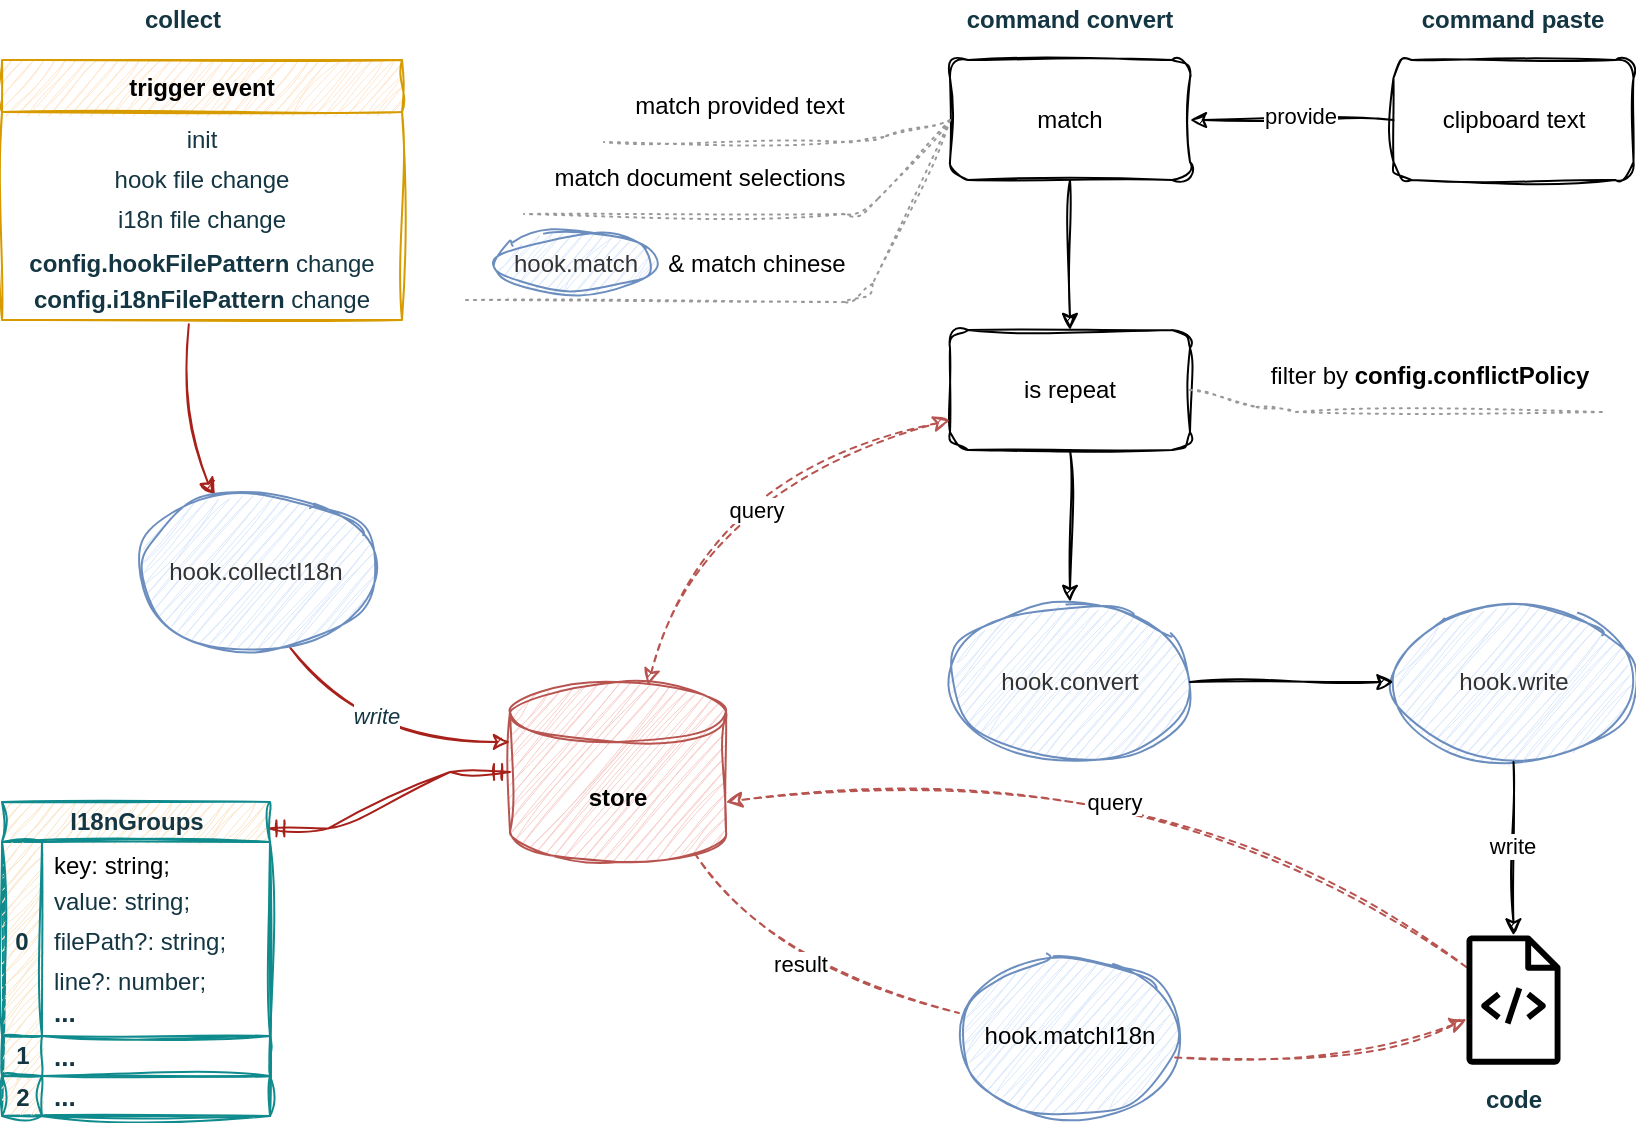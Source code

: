<mxfile version="26.2.3">
  <diagram id="C5RBs43oDa-KdzZeNtuy" name="Page-1">
    <mxGraphModel dx="2310" dy="948" grid="1" gridSize="10" guides="1" tooltips="1" connect="1" arrows="1" fold="1" page="1" pageScale="1" pageWidth="827" pageHeight="1169" background="#ffffff" math="0" shadow="0">
      <root>
        <mxCell id="WIyWlLk6GJQsqaUBKTNV-0" />
        <mxCell id="WIyWlLk6GJQsqaUBKTNV-1" parent="WIyWlLk6GJQsqaUBKTNV-0" />
        <mxCell id="fxNe-FiFpgeiYGXsgPsK-25" value="collect" style="text;html=1;align=center;verticalAlign=middle;whiteSpace=wrap;rounded=0;fontFamily=Helvetica;fontColor=#143642;fontStyle=1;sketch=1;curveFitting=1;jiggle=2;" parent="WIyWlLk6GJQsqaUBKTNV-1" vertex="1">
          <mxGeometry x="-701.5" y="259" width="61" height="20" as="geometry" />
        </mxCell>
        <mxCell id="fxNe-FiFpgeiYGXsgPsK-17" value="&lt;div&gt;&lt;b style=&quot;font-family: Helvetica; background-color: transparent; color: light-dark(rgb(0, 0, 0), rgb(255, 255, 255));&quot;&gt;store&lt;/b&gt;&lt;/div&gt;" style="shape=cylinder3;whiteSpace=wrap;html=1;boundedLbl=1;backgroundOutline=1;size=15;hachureGap=4;strokeColor=#b85450;fontFamily=Architects Daughter;fontSource=https%3A%2F%2Ffonts.googleapis.com%2Fcss%3Ffamily%3DArchitects%2BDaughter;fillColor=#f8cecc;sketch=1;curveFitting=1;jiggle=2;" parent="WIyWlLk6GJQsqaUBKTNV-1" vertex="1">
          <mxGeometry x="-507" y="600" width="108" height="90" as="geometry" />
        </mxCell>
        <mxCell id="fxNe-FiFpgeiYGXsgPsK-44" value="" style="edgeStyle=entityRelationEdgeStyle;fontSize=12;html=1;endArrow=ERmandOne;startArrow=ERmandOne;rounded=0;hachureGap=4;strokeColor=#A8201A;fontFamily=Architects Daughter;fontSource=https%3A%2F%2Ffonts.googleapis.com%2Fcss%3Ffamily%3DArchitects%2BDaughter;fontColor=#143642;fillColor=#FAE5C7;exitX=0.994;exitY=0.084;exitDx=0;exitDy=0;exitPerimeter=0;sketch=1;curveFitting=1;jiggle=2;entryX=0;entryY=0.5;entryDx=0;entryDy=0;entryPerimeter=0;" parent="WIyWlLk6GJQsqaUBKTNV-1" source="fxNe-FiFpgeiYGXsgPsK-52" target="fxNe-FiFpgeiYGXsgPsK-17" edge="1">
          <mxGeometry width="100" height="100" relative="1" as="geometry">
            <mxPoint x="61.74" y="687.68" as="sourcePoint" />
            <mxPoint x="457" y="590" as="targetPoint" />
          </mxGeometry>
        </mxCell>
        <mxCell id="fxNe-FiFpgeiYGXsgPsK-46" value="" style="endArrow=classic;html=1;rounded=0;hachureGap=4;strokeColor=#A8201A;fontFamily=Architects Daughter;fontSource=https%3A%2F%2Ffonts.googleapis.com%2Fcss%3Ffamily%3DArchitects%2BDaughter;fontColor=#143642;fillColor=#FAE5C7;sketch=1;curveFitting=1;jiggle=2;exitX=0.643;exitY=0.98;exitDx=0;exitDy=0;curved=1;exitPerimeter=0;entryX=0;entryY=0;entryDx=0;entryDy=30;entryPerimeter=0;" parent="WIyWlLk6GJQsqaUBKTNV-1" source="6vJvpQA5Eh7JnFEgR5Vv-38" target="fxNe-FiFpgeiYGXsgPsK-17" edge="1">
          <mxGeometry width="50" height="50" relative="1" as="geometry">
            <mxPoint x="-615.12" y="528.48" as="sourcePoint" />
            <mxPoint x="-510" y="620" as="targetPoint" />
            <Array as="points">
              <mxPoint x="-580" y="630" />
            </Array>
          </mxGeometry>
        </mxCell>
        <mxCell id="fxNe-FiFpgeiYGXsgPsK-47" value="&lt;span&gt;&lt;font&gt;&lt;i&gt;write&lt;/i&gt;&lt;/font&gt;&lt;/span&gt;" style="edgeLabel;html=1;align=center;verticalAlign=middle;resizable=0;points=[];hachureGap=4;strokeColor=#0F8B8D;fontFamily=Helvetica;fontColor=#143642;fillColor=#FAE5C7;sketch=1;curveFitting=1;jiggle=2;" parent="fxNe-FiFpgeiYGXsgPsK-46" vertex="1" connectable="0">
          <mxGeometry x="0.064" y="-1" relative="1" as="geometry">
            <mxPoint x="-5" y="-14" as="offset" />
          </mxGeometry>
        </mxCell>
        <mxCell id="fxNe-FiFpgeiYGXsgPsK-48" value="" style="endArrow=classic;html=1;rounded=0;hachureGap=4;strokeColor=#A8201A;fontFamily=Architects Daughter;fontSource=https%3A%2F%2Ffonts.googleapis.com%2Fcss%3Ffamily%3DArchitects%2BDaughter;fontColor=#143642;fillColor=#FAE5C7;sketch=1;curveFitting=1;jiggle=2;exitX=0.467;exitY=1.09;exitDx=0;exitDy=0;exitPerimeter=0;curved=1;entryX=0.329;entryY=0.022;entryDx=0;entryDy=0;entryPerimeter=0;" parent="WIyWlLk6GJQsqaUBKTNV-1" source="fxNe-FiFpgeiYGXsgPsK-82" target="6vJvpQA5Eh7JnFEgR5Vv-38" edge="1">
          <mxGeometry width="50" height="50" relative="1" as="geometry">
            <mxPoint x="-674" y="399" as="sourcePoint" />
            <mxPoint x="-291.5" y="819" as="targetPoint" />
            <Array as="points">
              <mxPoint x="-677" y="470" />
            </Array>
          </mxGeometry>
        </mxCell>
        <mxCell id="fxNe-FiFpgeiYGXsgPsK-52" value="&lt;font style=&quot;&quot; face=&quot;Helvetica&quot;&gt;I18nGroups&lt;/font&gt;" style="swimlane;childLayout=stackLayout;resizeParent=1;resizeParentMax=0;horizontal=1;startSize=20;horizontalStack=0;html=1;hachureGap=4;strokeColor=#0F8B8D;fontFamily=Architects Daughter;fontSource=https%3A%2F%2Ffonts.googleapis.com%2Fcss%3Ffamily%3DArchitects%2BDaughter;fontColor=#143642;fillColor=#FAE5C7;sketch=1;curveFitting=1;jiggle=2;" parent="WIyWlLk6GJQsqaUBKTNV-1" vertex="1">
          <mxGeometry x="-761" y="660" width="134" height="157" as="geometry" />
        </mxCell>
        <mxCell id="fxNe-FiFpgeiYGXsgPsK-53" value="" style="swimlane;startSize=20;horizontal=0;html=1;hachureGap=4;strokeColor=#0F8B8D;fontFamily=Architects Daughter;fontSource=https%3A%2F%2Ffonts.googleapis.com%2Fcss%3Ffamily%3DArchitects%2BDaughter;fontColor=#143642;fillColor=#FAE5C7;flipV=0;flipH=0;sketch=1;curveFitting=1;jiggle=2;" parent="fxNe-FiFpgeiYGXsgPsK-52" vertex="1">
          <mxGeometry y="20" width="134" height="97" as="geometry">
            <mxRectangle y="20" width="146" height="30" as="alternateBounds" />
          </mxGeometry>
        </mxCell>
        <mxCell id="fxNe-FiFpgeiYGXsgPsK-58" value="&lt;div style=&quot;line-height: 18px; white-space: pre;&quot;&gt;&lt;font face=&quot;Helvetica&quot; style=&quot;color: rgb(0, 0, 0);&quot;&gt;key: string;&lt;/font&gt;&lt;/div&gt;" style="text;strokeColor=none;fillColor=none;align=left;verticalAlign=middle;spacingLeft=4;spacingRight=4;overflow=hidden;points=[[0,0.5],[1,0.5]];portConstraint=eastwest;rotatable=0;whiteSpace=wrap;html=1;fontFamily=Architects Daughter;fontSource=https%3A%2F%2Ffonts.googleapis.com%2Fcss%3Ffamily%3DArchitects%2BDaughter;fontColor=#143642;sketch=1;curveFitting=1;jiggle=2;" parent="fxNe-FiFpgeiYGXsgPsK-53" vertex="1">
          <mxGeometry x="20" width="114" height="20" as="geometry" />
        </mxCell>
        <mxCell id="fxNe-FiFpgeiYGXsgPsK-59" value="&lt;font face=&quot;Helvetica&quot;&gt;value: string;&lt;/font&gt;" style="text;strokeColor=none;fillColor=none;align=left;verticalAlign=middle;spacingLeft=4;spacingRight=4;overflow=hidden;points=[[0,0.5],[1,0.5]];portConstraint=eastwest;rotatable=0;whiteSpace=wrap;html=1;fontFamily=Architects Daughter;fontSource=https%3A%2F%2Ffonts.googleapis.com%2Fcss%3Ffamily%3DArchitects%2BDaughter;fontColor=#143642;sketch=1;curveFitting=1;jiggle=2;" parent="fxNe-FiFpgeiYGXsgPsK-53" vertex="1">
          <mxGeometry x="20" y="20" width="114" height="20" as="geometry" />
        </mxCell>
        <mxCell id="fxNe-FiFpgeiYGXsgPsK-60" value="&lt;font face=&quot;Helvetica&quot;&gt;filePath?: string;&lt;/font&gt;" style="text;strokeColor=none;fillColor=none;align=left;verticalAlign=middle;spacingLeft=4;spacingRight=4;overflow=hidden;points=[[0,0.5],[1,0.5]];portConstraint=eastwest;rotatable=0;whiteSpace=wrap;html=1;fontFamily=Architects Daughter;fontSource=https%3A%2F%2Ffonts.googleapis.com%2Fcss%3Ffamily%3DArchitects%2BDaughter;fontColor=#143642;sketch=1;curveFitting=1;jiggle=2;" parent="fxNe-FiFpgeiYGXsgPsK-53" vertex="1">
          <mxGeometry x="20" y="40" width="114" height="20" as="geometry" />
        </mxCell>
        <mxCell id="fxNe-FiFpgeiYGXsgPsK-61" value="&lt;font face=&quot;Helvetica&quot;&gt;line?: number;&lt;/font&gt;" style="text;strokeColor=none;fillColor=none;align=left;verticalAlign=middle;spacingLeft=4;spacingRight=4;overflow=hidden;points=[[0,0.5],[1,0.5]];portConstraint=eastwest;rotatable=0;whiteSpace=wrap;html=1;fontFamily=Architects Daughter;fontSource=https%3A%2F%2Ffonts.googleapis.com%2Fcss%3Ffamily%3DArchitects%2BDaughter;fontColor=#143642;sketch=1;curveFitting=1;jiggle=2;" parent="fxNe-FiFpgeiYGXsgPsK-53" vertex="1">
          <mxGeometry x="20" y="60" width="114" height="20" as="geometry" />
        </mxCell>
        <mxCell id="fxNe-FiFpgeiYGXsgPsK-62" value="&lt;font face=&quot;Helvetica&quot; style=&quot;font-size: 13px;&quot;&gt;&lt;span style=&quot;&quot;&gt;...&lt;/span&gt;&lt;/font&gt;" style="text;strokeColor=none;fillColor=none;align=left;verticalAlign=middle;spacingLeft=4;spacingRight=4;overflow=hidden;points=[[0,0.5],[1,0.5]];portConstraint=eastwest;rotatable=0;whiteSpace=wrap;html=1;fontFamily=Architects Daughter;fontSource=https%3A%2F%2Ffonts.googleapis.com%2Fcss%3Ffamily%3DArchitects%2BDaughter;fontColor=#143642;shadow=0;rounded=0;sketch=1;curveFitting=1;jiggle=2;fontStyle=1" parent="fxNe-FiFpgeiYGXsgPsK-53" vertex="1">
          <mxGeometry x="20" y="75" width="114" height="20" as="geometry" />
        </mxCell>
        <mxCell id="fxNe-FiFpgeiYGXsgPsK-72" value="&lt;font face=&quot;Helvetica&quot;&gt;&lt;b&gt;0&lt;/b&gt;&lt;/font&gt;" style="text;html=1;align=center;verticalAlign=middle;whiteSpace=wrap;rounded=0;fontFamily=Architects Daughter;fontSource=https%3A%2F%2Ffonts.googleapis.com%2Fcss%3Ffamily%3DArchitects%2BDaughter;fontColor=#143642;sketch=1;curveFitting=1;jiggle=2;" parent="fxNe-FiFpgeiYGXsgPsK-53" vertex="1">
          <mxGeometry x="3" y="45" width="14" height="10" as="geometry" />
        </mxCell>
        <mxCell id="fxNe-FiFpgeiYGXsgPsK-54" value="" style="swimlane;startSize=20;horizontal=0;html=1;hachureGap=4;strokeColor=#0F8B8D;fontFamily=Architects Daughter;fontSource=https%3A%2F%2Ffonts.googleapis.com%2Fcss%3Ffamily%3DArchitects%2BDaughter;fontColor=#143642;fillColor=#FAE5C7;sketch=1;curveFitting=1;jiggle=2;" parent="fxNe-FiFpgeiYGXsgPsK-52" vertex="1">
          <mxGeometry y="117" width="134" height="20" as="geometry" />
        </mxCell>
        <mxCell id="fxNe-FiFpgeiYGXsgPsK-64" value="&lt;font face=&quot;Helvetica&quot;&gt;&lt;span&gt;...&lt;/span&gt;&lt;/font&gt;" style="text;strokeColor=none;fillColor=none;align=left;verticalAlign=middle;spacingLeft=4;spacingRight=4;overflow=hidden;points=[[0,0.5],[1,0.5]];portConstraint=eastwest;rotatable=0;whiteSpace=wrap;html=1;fontFamily=Architects Daughter;fontSource=https%3A%2F%2Ffonts.googleapis.com%2Fcss%3Ffamily%3DArchitects%2BDaughter;fontColor=#143642;shadow=0;rounded=0;sketch=1;curveFitting=1;jiggle=2;fontSize=13;fontStyle=1" parent="fxNe-FiFpgeiYGXsgPsK-54" vertex="1">
          <mxGeometry x="20" width="114" height="20" as="geometry" />
        </mxCell>
        <mxCell id="fxNe-FiFpgeiYGXsgPsK-73" value="&lt;font face=&quot;Helvetica&quot;&gt;&lt;b&gt;1&lt;/b&gt;&lt;/font&gt;" style="text;html=1;align=center;verticalAlign=middle;whiteSpace=wrap;rounded=0;fontFamily=Architects Daughter;fontSource=https%3A%2F%2Ffonts.googleapis.com%2Fcss%3Ffamily%3DArchitects%2BDaughter;fontColor=#143642;sketch=1;curveFitting=1;jiggle=2;" parent="fxNe-FiFpgeiYGXsgPsK-54" vertex="1">
          <mxGeometry x="2" y="5" width="17" height="10" as="geometry" />
        </mxCell>
        <mxCell id="fxNe-FiFpgeiYGXsgPsK-55" value="" style="swimlane;startSize=20;horizontal=0;html=1;hachureGap=4;strokeColor=#0F8B8D;fontFamily=Architects Daughter;fontSource=https%3A%2F%2Ffonts.googleapis.com%2Fcss%3Ffamily%3DArchitects%2BDaughter;fontColor=#143642;fillColor=#FAE5C7;sketch=1;curveFitting=1;jiggle=2;" parent="fxNe-FiFpgeiYGXsgPsK-52" vertex="1">
          <mxGeometry y="137" width="134" height="20" as="geometry" />
        </mxCell>
        <mxCell id="fxNe-FiFpgeiYGXsgPsK-65" value="&lt;font face=&quot;Helvetica&quot;&gt;&lt;span&gt;...&lt;/span&gt;&lt;/font&gt;" style="text;strokeColor=none;fillColor=none;align=left;verticalAlign=middle;spacingLeft=4;spacingRight=4;overflow=hidden;points=[[0,0.5],[1,0.5]];portConstraint=eastwest;rotatable=0;whiteSpace=wrap;html=1;fontFamily=Architects Daughter;fontSource=https%3A%2F%2Ffonts.googleapis.com%2Fcss%3Ffamily%3DArchitects%2BDaughter;fontColor=#143642;shadow=0;rounded=0;sketch=1;curveFitting=1;jiggle=2;fontSize=13;fontStyle=1" parent="fxNe-FiFpgeiYGXsgPsK-55" vertex="1">
          <mxGeometry x="20" width="114" height="20" as="geometry" />
        </mxCell>
        <mxCell id="fxNe-FiFpgeiYGXsgPsK-74" value="&lt;font face=&quot;Helvetica&quot;&gt;&lt;b&gt;2&lt;/b&gt;&lt;/font&gt;" style="text;html=1;align=center;verticalAlign=middle;whiteSpace=wrap;rounded=0;fontFamily=Architects Daughter;fontSource=https%3A%2F%2Ffonts.googleapis.com%2Fcss%3Ffamily%3DArchitects%2BDaughter;fontColor=#143642;sketch=1;curveFitting=1;jiggle=2;" parent="fxNe-FiFpgeiYGXsgPsK-55" vertex="1">
          <mxGeometry x="2" y="6" width="17" height="10" as="geometry" />
        </mxCell>
        <mxCell id="fxNe-FiFpgeiYGXsgPsK-76" value="trigger event" style="swimlane;fontStyle=1;align=center;verticalAlign=top;childLayout=stackLayout;horizontal=1;startSize=26;horizontalStack=0;resizeParent=1;resizeParentMax=0;resizeLast=0;collapsible=1;marginBottom=0;whiteSpace=wrap;html=1;hachureGap=4;strokeColor=#d79b00;fontFamily=Helvetica;fillColor=#ffe6cc;sketch=1;curveFitting=1;jiggle=2;" parent="WIyWlLk6GJQsqaUBKTNV-1" vertex="1">
          <mxGeometry x="-761" y="289" width="200" height="130" as="geometry" />
        </mxCell>
        <mxCell id="fxNe-FiFpgeiYGXsgPsK-77" value="init" style="text;strokeColor=none;fillColor=none;align=center;verticalAlign=top;spacingLeft=4;spacingRight=4;overflow=hidden;rotatable=0;points=[[0,0.5],[1,0.5]];portConstraint=eastwest;whiteSpace=wrap;html=1;fontFamily=Helvetica;fontColor=#143642;sketch=1;curveFitting=1;jiggle=2;" parent="fxNe-FiFpgeiYGXsgPsK-76" vertex="1">
          <mxGeometry y="26" width="200" height="20" as="geometry" />
        </mxCell>
        <mxCell id="fxNe-FiFpgeiYGXsgPsK-79" value="hook file change" style="text;strokeColor=none;fillColor=none;align=center;verticalAlign=top;spacingLeft=4;spacingRight=4;overflow=hidden;rotatable=0;points=[[0,0.5],[1,0.5]];portConstraint=eastwest;whiteSpace=wrap;html=1;fontFamily=Helvetica;fontColor=#143642;sketch=1;curveFitting=1;jiggle=2;" parent="fxNe-FiFpgeiYGXsgPsK-76" vertex="1">
          <mxGeometry y="46" width="200" height="20" as="geometry" />
        </mxCell>
        <mxCell id="fxNe-FiFpgeiYGXsgPsK-81" value="i18n file change" style="text;strokeColor=none;fillColor=none;align=center;verticalAlign=top;spacingLeft=4;spacingRight=4;overflow=hidden;rotatable=0;points=[[0,0.5],[1,0.5]];portConstraint=eastwest;whiteSpace=wrap;html=1;fontFamily=Helvetica;fontColor=#143642;sketch=1;curveFitting=1;jiggle=2;" parent="fxNe-FiFpgeiYGXsgPsK-76" vertex="1">
          <mxGeometry y="66" width="200" height="20" as="geometry" />
        </mxCell>
        <mxCell id="fxNe-FiFpgeiYGXsgPsK-80" value="&lt;div style=&quot;line-height: 18px;&quot;&gt;&lt;b&gt;&lt;span style=&quot;background-color: transparent; color: light-dark(rgb(20, 54, 66), rgb(173, 202, 213));&quot;&gt;config.&lt;/span&gt;hookFilePattern&lt;/b&gt; change&lt;/div&gt;" style="text;strokeColor=none;fillColor=none;align=center;verticalAlign=top;spacingLeft=4;spacingRight=4;overflow=hidden;rotatable=0;points=[[0,0.5],[1,0.5]];portConstraint=eastwest;whiteSpace=wrap;html=1;fontFamily=Helvetica;fontColor=#143642;sketch=1;curveFitting=1;jiggle=2;" parent="fxNe-FiFpgeiYGXsgPsK-76" vertex="1">
          <mxGeometry y="86" width="200" height="20" as="geometry" />
        </mxCell>
        <mxCell id="fxNe-FiFpgeiYGXsgPsK-82" value="&lt;b&gt;config.i18nFilePattern&lt;/b&gt; change" style="text;strokeColor=none;fillColor=none;align=center;verticalAlign=top;spacingLeft=4;spacingRight=4;overflow=hidden;rotatable=0;points=[[0,0.5],[1,0.5]];portConstraint=eastwest;whiteSpace=wrap;html=1;fontFamily=Helvetica;fontColor=#143642;sketch=1;curveFitting=1;jiggle=2;" parent="fxNe-FiFpgeiYGXsgPsK-76" vertex="1">
          <mxGeometry y="106" width="200" height="24" as="geometry" />
        </mxCell>
        <mxCell id="fxNe-FiFpgeiYGXsgPsK-85" value="command convert" style="text;html=1;align=center;verticalAlign=middle;whiteSpace=wrap;rounded=0;fontFamily=Helvetica;fontColor=#143642;fontStyle=1;sketch=1;curveFitting=1;jiggle=2;" parent="WIyWlLk6GJQsqaUBKTNV-1" vertex="1">
          <mxGeometry x="-287" y="259" width="120" height="20" as="geometry" />
        </mxCell>
        <mxCell id="6vJvpQA5Eh7JnFEgR5Vv-0" value="code" style="text;html=1;align=center;verticalAlign=middle;whiteSpace=wrap;rounded=0;fontFamily=Helvetica;fontColor=#143642;fontStyle=1;sketch=1;curveFitting=1;jiggle=2;" parent="WIyWlLk6GJQsqaUBKTNV-1" vertex="1">
          <mxGeometry x="-31" y="798" width="51.5" height="22" as="geometry" />
        </mxCell>
        <mxCell id="6vJvpQA5Eh7JnFEgR5Vv-1" value="&lt;font face=&quot;Helvetica&quot;&gt;hook.matchI18n&lt;/font&gt;" style="ellipse;whiteSpace=wrap;html=1;sketch=1;hachureGap=4;jiggle=2;curveFitting=1;fontFamily=Architects Daughter;fontSource=https%3A%2F%2Ffonts.googleapis.com%2Fcss%3Ffamily%3DArchitects%2BDaughter;fillColor=#dae8fc;strokeColor=#6c8ebf;flipV=0;" parent="WIyWlLk6GJQsqaUBKTNV-1" vertex="1">
          <mxGeometry x="-282" y="737" width="110" height="80" as="geometry" />
        </mxCell>
        <mxCell id="6vJvpQA5Eh7JnFEgR5Vv-10" value="" style="endArrow=classic;html=1;rounded=0;sketch=1;hachureGap=4;jiggle=2;curveFitting=1;fontFamily=Architects Daughter;fontSource=https%3A%2F%2Ffonts.googleapis.com%2Fcss%3Ffamily%3DArchitects%2BDaughter;entryX=1;entryY=0;entryDx=0;entryDy=60;entryPerimeter=0;curved=1;fillColor=#f8cecc;strokeColor=#b85450;dashed=1;" parent="WIyWlLk6GJQsqaUBKTNV-1" source="6vJvpQA5Eh7JnFEgR5Vv-35" target="fxNe-FiFpgeiYGXsgPsK-17" edge="1">
          <mxGeometry width="50" height="50" relative="1" as="geometry">
            <mxPoint x="-411.964" y="1062" as="sourcePoint" />
            <mxPoint x="-436" y="690" as="targetPoint" />
            <Array as="points">
              <mxPoint x="-190" y="630" />
            </Array>
          </mxGeometry>
        </mxCell>
        <mxCell id="GVHe9jOtXd_tW0DwuR6Y-1" value="query" style="edgeLabel;html=1;align=center;verticalAlign=middle;resizable=0;points=[];sketch=1;hachureGap=4;jiggle=2;curveFitting=1;fontFamily=Helvetica;" parent="6vJvpQA5Eh7JnFEgR5Vv-10" vertex="1" connectable="0">
          <mxGeometry x="0.179" relative="1" as="geometry">
            <mxPoint x="28" y="24" as="offset" />
          </mxGeometry>
        </mxCell>
        <mxCell id="6vJvpQA5Eh7JnFEgR5Vv-28" value="" style="endArrow=classic;html=1;rounded=0;sketch=1;hachureGap=4;jiggle=2;curveFitting=1;fontFamily=Architects Daughter;fontSource=https%3A%2F%2Ffonts.googleapis.com%2Fcss%3Ffamily%3DArchitects%2BDaughter;curved=1;dashed=1;fillColor=#f8cecc;strokeColor=#b85450;exitX=0.978;exitY=0.634;exitDx=0;exitDy=0;exitPerimeter=0;" parent="WIyWlLk6GJQsqaUBKTNV-1" source="6vJvpQA5Eh7JnFEgR5Vv-1" target="6vJvpQA5Eh7JnFEgR5Vv-35" edge="1">
          <mxGeometry width="50" height="50" relative="1" as="geometry">
            <mxPoint x="-187" y="801" as="sourcePoint" />
            <mxPoint x="-233" y="789" as="targetPoint" />
            <Array as="points">
              <mxPoint x="-86" y="792" />
            </Array>
          </mxGeometry>
        </mxCell>
        <mxCell id="6vJvpQA5Eh7JnFEgR5Vv-35" value="" style="sketch=0;outlineConnect=0;fontColor=#232F3E;gradientColor=none;fillColor=#000000;strokeColor=none;dashed=0;verticalLabelPosition=bottom;verticalAlign=top;align=center;html=1;fontSize=12;fontStyle=0;aspect=fixed;pointerEvents=1;shape=mxgraph.aws4.source_code;hachureGap=4;jiggle=2;curveFitting=1;fontFamily=Architects Daughter;fontSource=https%3A%2F%2Ffonts.googleapis.com%2Fcss%3Ffamily%3DArchitects%2BDaughter;flipV=0;" parent="WIyWlLk6GJQsqaUBKTNV-1" vertex="1">
          <mxGeometry x="-28.75" y="720" width="47" height="78" as="geometry" />
        </mxCell>
        <mxCell id="6vJvpQA5Eh7JnFEgR5Vv-38" value="&lt;span style=&quot;color: rgb(51, 51, 51); font-family: Helvetica;&quot;&gt;hook.collectI18n&lt;/span&gt;" style="ellipse;whiteSpace=wrap;html=1;sketch=1;hachureGap=4;jiggle=2;curveFitting=1;fontFamily=Architects Daughter;fontSource=https%3A%2F%2Ffonts.googleapis.com%2Fcss%3Ffamily%3DArchitects%2BDaughter;fillColor=#dae8fc;strokeColor=#6c8ebf;" parent="WIyWlLk6GJQsqaUBKTNV-1" vertex="1">
          <mxGeometry x="-694" y="504.5" width="120" height="80" as="geometry" />
        </mxCell>
        <mxCell id="6vJvpQA5Eh7JnFEgR5Vv-39" value="command paste" style="text;html=1;align=center;verticalAlign=middle;whiteSpace=wrap;rounded=0;fontFamily=Helvetica;fontColor=#143642;fontStyle=1;sketch=1;curveFitting=1;jiggle=2;" parent="WIyWlLk6GJQsqaUBKTNV-1" vertex="1">
          <mxGeometry x="-58.94" y="259" width="107.38" height="20" as="geometry" />
        </mxCell>
        <mxCell id="6vJvpQA5Eh7JnFEgR5Vv-40" value="&lt;font face=&quot;Helvetica&quot;&gt;clipboard text&lt;/font&gt;" style="rounded=1;whiteSpace=wrap;html=1;sketch=1;hachureGap=4;jiggle=2;curveFitting=1;fontFamily=Architects Daughter;fontSource=https%3A%2F%2Ffonts.googleapis.com%2Fcss%3Ffamily%3DArchitects%2BDaughter;" parent="WIyWlLk6GJQsqaUBKTNV-1" vertex="1">
          <mxGeometry x="-65.25" y="289" width="120" height="60" as="geometry" />
        </mxCell>
        <mxCell id="6vJvpQA5Eh7JnFEgR5Vv-41" value="match" style="rounded=1;whiteSpace=wrap;html=1;sketch=1;hachureGap=4;jiggle=2;curveFitting=1;fontFamily=Helvetica;" parent="WIyWlLk6GJQsqaUBKTNV-1" vertex="1">
          <mxGeometry x="-287" y="289" width="120" height="60" as="geometry" />
        </mxCell>
        <mxCell id="6vJvpQA5Eh7JnFEgR5Vv-42" value="" style="endArrow=classic;html=1;rounded=0;sketch=1;hachureGap=4;jiggle=2;curveFitting=1;fontFamily=Architects Daughter;fontSource=https%3A%2F%2Ffonts.googleapis.com%2Fcss%3Ffamily%3DArchitects%2BDaughter;entryX=1;entryY=0.5;entryDx=0;entryDy=0;exitX=0;exitY=0.5;exitDx=0;exitDy=0;" parent="WIyWlLk6GJQsqaUBKTNV-1" source="6vJvpQA5Eh7JnFEgR5Vv-40" target="6vJvpQA5Eh7JnFEgR5Vv-41" edge="1">
          <mxGeometry width="50" height="50" relative="1" as="geometry">
            <mxPoint x="-47" y="319" as="sourcePoint" />
            <mxPoint x="-57" y="299" as="targetPoint" />
          </mxGeometry>
        </mxCell>
        <mxCell id="upDYWRYAVy62inXBpD9i-6" value="provide" style="edgeLabel;html=1;align=center;verticalAlign=middle;resizable=0;points=[];sketch=1;hachureGap=4;jiggle=2;curveFitting=1;fontFamily=Helvetica;" parent="6vJvpQA5Eh7JnFEgR5Vv-42" vertex="1" connectable="0">
          <mxGeometry x="0.016" y="-1" relative="1" as="geometry">
            <mxPoint x="4" y="-1" as="offset" />
          </mxGeometry>
        </mxCell>
        <mxCell id="6vJvpQA5Eh7JnFEgR5Vv-43" value="" style="endArrow=classic;html=1;rounded=0;sketch=1;hachureGap=4;jiggle=2;curveFitting=1;fontFamily=Architects Daughter;fontSource=https%3A%2F%2Ffonts.googleapis.com%2Fcss%3Ffamily%3DArchitects%2BDaughter;entryX=0.5;entryY=0;entryDx=0;entryDy=0;exitX=0.5;exitY=1;exitDx=0;exitDy=0;" parent="WIyWlLk6GJQsqaUBKTNV-1" source="6vJvpQA5Eh7JnFEgR5Vv-41" target="6vJvpQA5Eh7JnFEgR5Vv-44" edge="1">
          <mxGeometry width="50" height="50" relative="1" as="geometry">
            <mxPoint x="43" y="389" as="sourcePoint" />
            <mxPoint x="-87" y="389" as="targetPoint" />
          </mxGeometry>
        </mxCell>
        <mxCell id="6vJvpQA5Eh7JnFEgR5Vv-44" value="is repeat" style="rounded=1;whiteSpace=wrap;html=1;sketch=1;hachureGap=4;jiggle=2;curveFitting=1;fontFamily=Helvetica;direction=east;" parent="WIyWlLk6GJQsqaUBKTNV-1" vertex="1">
          <mxGeometry x="-287" y="424" width="120" height="60" as="geometry" />
        </mxCell>
        <mxCell id="6vJvpQA5Eh7JnFEgR5Vv-45" value="" style="endArrow=classic;dashed=1;html=1;rounded=0;sketch=1;hachureGap=4;jiggle=2;curveFitting=1;fontFamily=Architects Daughter;fontSource=https%3A%2F%2Ffonts.googleapis.com%2Fcss%3Ffamily%3DArchitects%2BDaughter;curved=1;fillColor=#f8cecc;strokeColor=#b85450;startArrow=classic;startFill=1;endFill=1;entryX=0;entryY=0.75;entryDx=0;entryDy=0;exitX=0.638;exitY=0.018;exitDx=0;exitDy=0;exitPerimeter=0;" parent="WIyWlLk6GJQsqaUBKTNV-1" source="fxNe-FiFpgeiYGXsgPsK-17" target="6vJvpQA5Eh7JnFEgR5Vv-44" edge="1">
          <mxGeometry width="50" height="50" relative="1" as="geometry">
            <mxPoint x="-439" y="600" as="sourcePoint" />
            <mxPoint x="-336" y="460" as="targetPoint" />
            <Array as="points">
              <mxPoint x="-410" y="500" />
            </Array>
          </mxGeometry>
        </mxCell>
        <mxCell id="6vJvpQA5Eh7JnFEgR5Vv-46" value="query" style="edgeLabel;html=1;align=center;verticalAlign=middle;resizable=0;points=[];sketch=1;hachureGap=4;jiggle=2;curveFitting=1;fontFamily=Helvetica;" parent="6vJvpQA5Eh7JnFEgR5Vv-45" vertex="1" connectable="0">
          <mxGeometry x="0.095" y="-9" relative="1" as="geometry">
            <mxPoint x="3" y="10" as="offset" />
          </mxGeometry>
        </mxCell>
        <mxCell id="6vJvpQA5Eh7JnFEgR5Vv-48" value="" style="endArrow=classic;html=1;rounded=0;sketch=1;hachureGap=4;jiggle=2;curveFitting=1;fontFamily=Architects Daughter;fontSource=https%3A%2F%2Ffonts.googleapis.com%2Fcss%3Ffamily%3DArchitects%2BDaughter;entryX=0.5;entryY=0;entryDx=0;entryDy=0;exitX=0.5;exitY=1;exitDx=0;exitDy=0;" parent="WIyWlLk6GJQsqaUBKTNV-1" source="6vJvpQA5Eh7JnFEgR5Vv-44" target="6vJvpQA5Eh7JnFEgR5Vv-49" edge="1">
          <mxGeometry width="50" height="50" relative="1" as="geometry">
            <mxPoint x="-227.71" y="469" as="sourcePoint" />
            <mxPoint x="-227" y="529" as="targetPoint" />
          </mxGeometry>
        </mxCell>
        <mxCell id="6vJvpQA5Eh7JnFEgR5Vv-49" value="&lt;span style=&quot;color: rgb(51, 51, 51); font-family: Helvetica;&quot;&gt;hook.convert&lt;/span&gt;" style="ellipse;whiteSpace=wrap;html=1;sketch=1;hachureGap=4;jiggle=2;curveFitting=1;fontFamily=Architects Daughter;fontSource=https%3A%2F%2Ffonts.googleapis.com%2Fcss%3Ffamily%3DArchitects%2BDaughter;fillColor=#dae8fc;strokeColor=#6c8ebf;" parent="WIyWlLk6GJQsqaUBKTNV-1" vertex="1">
          <mxGeometry x="-287" y="560" width="120" height="80" as="geometry" />
        </mxCell>
        <mxCell id="6vJvpQA5Eh7JnFEgR5Vv-50" value="&lt;span style=&quot;color: rgb(51, 51, 51); font-family: Helvetica;&quot;&gt;hook.write&lt;/span&gt;" style="ellipse;whiteSpace=wrap;html=1;sketch=1;hachureGap=4;jiggle=2;curveFitting=1;fontFamily=Architects Daughter;fontSource=https%3A%2F%2Ffonts.googleapis.com%2Fcss%3Ffamily%3DArchitects%2BDaughter;fillColor=#dae8fc;strokeColor=#6c8ebf;" parent="WIyWlLk6GJQsqaUBKTNV-1" vertex="1">
          <mxGeometry x="-65.25" y="560" width="120" height="80" as="geometry" />
        </mxCell>
        <mxCell id="GVHe9jOtXd_tW0DwuR6Y-0" value="" style="endArrow=none;html=1;rounded=0;sketch=1;hachureGap=4;jiggle=2;curveFitting=1;fontFamily=Architects Daughter;fontSource=https%3A%2F%2Ffonts.googleapis.com%2Fcss%3Ffamily%3DArchitects%2BDaughter;curved=1;dashed=1;fillColor=#f8cecc;strokeColor=#b85450;exitX=0.855;exitY=1;exitDx=0;exitDy=-4.35;exitPerimeter=0;startFill=0;entryX=-0.005;entryY=0.356;entryDx=0;entryDy=0;entryPerimeter=0;" parent="WIyWlLk6GJQsqaUBKTNV-1" source="fxNe-FiFpgeiYGXsgPsK-17" target="6vJvpQA5Eh7JnFEgR5Vv-1" edge="1">
          <mxGeometry width="50" height="50" relative="1" as="geometry">
            <mxPoint x="-476" y="720" as="sourcePoint" />
            <mxPoint x="-303" y="721" as="targetPoint" />
            <Array as="points">
              <mxPoint x="-380" y="740" />
            </Array>
          </mxGeometry>
        </mxCell>
        <mxCell id="GVHe9jOtXd_tW0DwuR6Y-2" value="result" style="edgeLabel;html=1;align=center;verticalAlign=middle;resizable=0;points=[];sketch=1;hachureGap=4;jiggle=2;curveFitting=1;fontFamily=Helvetica;" parent="GVHe9jOtXd_tW0DwuR6Y-0" vertex="1" connectable="0">
          <mxGeometry x="-0.242" y="6" relative="1" as="geometry">
            <mxPoint x="14" y="6" as="offset" />
          </mxGeometry>
        </mxCell>
        <mxCell id="GVHe9jOtXd_tW0DwuR6Y-3" value="" style="endArrow=classic;html=1;rounded=0;sketch=1;hachureGap=4;jiggle=2;curveFitting=1;fontFamily=Architects Daughter;fontSource=https%3A%2F%2Ffonts.googleapis.com%2Fcss%3Ffamily%3DArchitects%2BDaughter;entryX=0;entryY=0.5;entryDx=0;entryDy=0;exitX=1;exitY=0.5;exitDx=0;exitDy=0;" parent="WIyWlLk6GJQsqaUBKTNV-1" source="6vJvpQA5Eh7JnFEgR5Vv-49" target="6vJvpQA5Eh7JnFEgR5Vv-50" edge="1">
          <mxGeometry width="50" height="50" relative="1" as="geometry">
            <mxPoint x="-127" y="530" as="sourcePoint" />
            <mxPoint x="-127" y="610" as="targetPoint" />
          </mxGeometry>
        </mxCell>
        <mxCell id="GVHe9jOtXd_tW0DwuR6Y-6" value="" style="endArrow=classic;html=1;rounded=0;sketch=1;hachureGap=4;jiggle=2;curveFitting=1;fontFamily=Architects Daughter;fontSource=https%3A%2F%2Ffonts.googleapis.com%2Fcss%3Ffamily%3DArchitects%2BDaughter;exitX=0.5;exitY=1;exitDx=0;exitDy=0;" parent="WIyWlLk6GJQsqaUBKTNV-1" source="6vJvpQA5Eh7JnFEgR5Vv-50" target="6vJvpQA5Eh7JnFEgR5Vv-35" edge="1">
          <mxGeometry width="50" height="50" relative="1" as="geometry">
            <mxPoint y="610" as="sourcePoint" />
            <mxPoint y="690" as="targetPoint" />
          </mxGeometry>
        </mxCell>
        <mxCell id="GVHe9jOtXd_tW0DwuR6Y-7" value="write" style="edgeLabel;html=1;align=center;verticalAlign=middle;resizable=0;points=[];sketch=1;hachureGap=4;jiggle=2;curveFitting=1;fontFamily=Helvetica;" parent="GVHe9jOtXd_tW0DwuR6Y-6" vertex="1" connectable="0">
          <mxGeometry x="-0.15" relative="1" as="geometry">
            <mxPoint x="-1" y="5" as="offset" />
          </mxGeometry>
        </mxCell>
        <mxCell id="upDYWRYAVy62inXBpD9i-24" value="&lt;span style=&quot;color: rgb(51, 51, 51); font-family: Helvetica;&quot;&gt;hook.match&lt;/span&gt;" style="ellipse;whiteSpace=wrap;html=1;sketch=1;hachureGap=4;jiggle=2;curveFitting=1;fontFamily=Architects Daughter;fontSource=https%3A%2F%2Ffonts.googleapis.com%2Fcss%3Ffamily%3DArchitects%2BDaughter;fillColor=#dae8fc;strokeColor=#6c8ebf;" parent="WIyWlLk6GJQsqaUBKTNV-1" vertex="1">
          <mxGeometry x="-514.5" y="376" width="80" height="30" as="geometry" />
        </mxCell>
        <mxCell id="upDYWRYAVy62inXBpD9i-33" value="&amp;amp; match chinese" style="text;html=1;align=center;verticalAlign=middle;whiteSpace=wrap;rounded=0;fontFamily=Helvetica;" parent="WIyWlLk6GJQsqaUBKTNV-1" vertex="1">
          <mxGeometry x="-428.75" y="374" width="91" height="34" as="geometry" />
        </mxCell>
        <mxCell id="upDYWRYAVy62inXBpD9i-34" value="match provided&amp;nbsp;text" style="text;html=1;align=center;verticalAlign=middle;whiteSpace=wrap;rounded=0;fontFamily=Helvetica;" parent="WIyWlLk6GJQsqaUBKTNV-1" vertex="1">
          <mxGeometry x="-445.75" y="295" width="108" height="34" as="geometry" />
        </mxCell>
        <mxCell id="upDYWRYAVy62inXBpD9i-35" value="match document selections" style="text;html=1;align=center;verticalAlign=middle;whiteSpace=wrap;rounded=0;fontFamily=Helvetica;" parent="WIyWlLk6GJQsqaUBKTNV-1" vertex="1">
          <mxGeometry x="-485.75" y="331" width="148" height="34" as="geometry" />
        </mxCell>
        <mxCell id="3lRg1p8vy7kTpqCE6tFp-0" value="" style="endArrow=none;dashed=1;html=1;dashPattern=1 3;strokeWidth=1;rounded=1;sketch=1;hachureGap=4;jiggle=2;curveFitting=1;fontFamily=Architects Daughter;fontSource=https%3A%2F%2Ffonts.googleapis.com%2Fcss%3Ffamily%3DArchitects%2BDaughter;exitX=0;exitY=0.5;exitDx=0;exitDy=0;curved=0;entryX=0;entryY=1;entryDx=0;entryDy=0;strokeColor=#999999;" parent="WIyWlLk6GJQsqaUBKTNV-1" source="6vJvpQA5Eh7JnFEgR5Vv-41" edge="1">
          <mxGeometry width="50" height="50" relative="1" as="geometry">
            <mxPoint x="-467.25" y="384.5" as="sourcePoint" />
            <mxPoint x="-529" y="409.0" as="targetPoint" />
            <Array as="points">
              <mxPoint x="-330" y="410" />
            </Array>
          </mxGeometry>
        </mxCell>
        <mxCell id="3lRg1p8vy7kTpqCE6tFp-1" value="" style="endArrow=none;dashed=1;html=1;dashPattern=1 3;strokeWidth=1;rounded=1;sketch=1;hachureGap=4;jiggle=2;curveFitting=1;fontFamily=Architects Daughter;fontSource=https%3A%2F%2Ffonts.googleapis.com%2Fcss%3Ffamily%3DArchitects%2BDaughter;exitX=0;exitY=0.5;exitDx=0;exitDy=0;curved=0;strokeColor=#999999;" parent="WIyWlLk6GJQsqaUBKTNV-1" source="6vJvpQA5Eh7JnFEgR5Vv-41" edge="1">
          <mxGeometry width="50" height="50" relative="1" as="geometry">
            <mxPoint x="-287" y="275" as="sourcePoint" />
            <mxPoint x="-500" y="366" as="targetPoint" />
            <Array as="points">
              <mxPoint x="-330" y="366" />
            </Array>
          </mxGeometry>
        </mxCell>
        <mxCell id="3lRg1p8vy7kTpqCE6tFp-4" value="" style="endArrow=none;dashed=1;html=1;dashPattern=1 3;strokeWidth=1;rounded=1;sketch=1;hachureGap=4;jiggle=2;curveFitting=1;fontFamily=Architects Daughter;fontSource=https%3A%2F%2Ffonts.googleapis.com%2Fcss%3Ffamily%3DArchitects%2BDaughter;exitX=0;exitY=0.5;exitDx=0;exitDy=0;curved=0;strokeColor=#999999;" parent="WIyWlLk6GJQsqaUBKTNV-1" source="6vJvpQA5Eh7JnFEgR5Vv-41" edge="1">
          <mxGeometry width="50" height="50" relative="1" as="geometry">
            <mxPoint x="-287" y="272" as="sourcePoint" />
            <mxPoint x="-460" y="330" as="targetPoint" />
            <Array as="points">
              <mxPoint x="-330" y="330" />
            </Array>
          </mxGeometry>
        </mxCell>
        <mxCell id="3lRg1p8vy7kTpqCE6tFp-5" value="filter by &lt;b style=&quot;&quot;&gt;config.conflictPolicy&lt;/b&gt;" style="text;html=1;align=center;verticalAlign=middle;whiteSpace=wrap;rounded=0;fontFamily=Helvetica;direction=east;" parent="WIyWlLk6GJQsqaUBKTNV-1" vertex="1">
          <mxGeometry x="-130" y="430" width="165.75" height="34" as="geometry" />
        </mxCell>
        <mxCell id="3lRg1p8vy7kTpqCE6tFp-7" value="" style="endArrow=none;dashed=1;html=1;dashPattern=1 3;strokeWidth=1;rounded=1;sketch=1;hachureGap=4;jiggle=2;curveFitting=1;fontFamily=Architects Daughter;fontSource=https%3A%2F%2Ffonts.googleapis.com%2Fcss%3Ffamily%3DArchitects%2BDaughter;exitX=1;exitY=0.5;exitDx=0;exitDy=0;curved=0;strokeColor=#999999;" parent="WIyWlLk6GJQsqaUBKTNV-1" source="6vJvpQA5Eh7JnFEgR5Vv-44" edge="1">
          <mxGeometry width="50" height="50" relative="1" as="geometry">
            <mxPoint x="-167" y="454" as="sourcePoint" />
            <mxPoint x="40" y="465" as="targetPoint" />
            <Array as="points">
              <mxPoint x="-124" y="465" />
            </Array>
          </mxGeometry>
        </mxCell>
      </root>
    </mxGraphModel>
  </diagram>
</mxfile>
